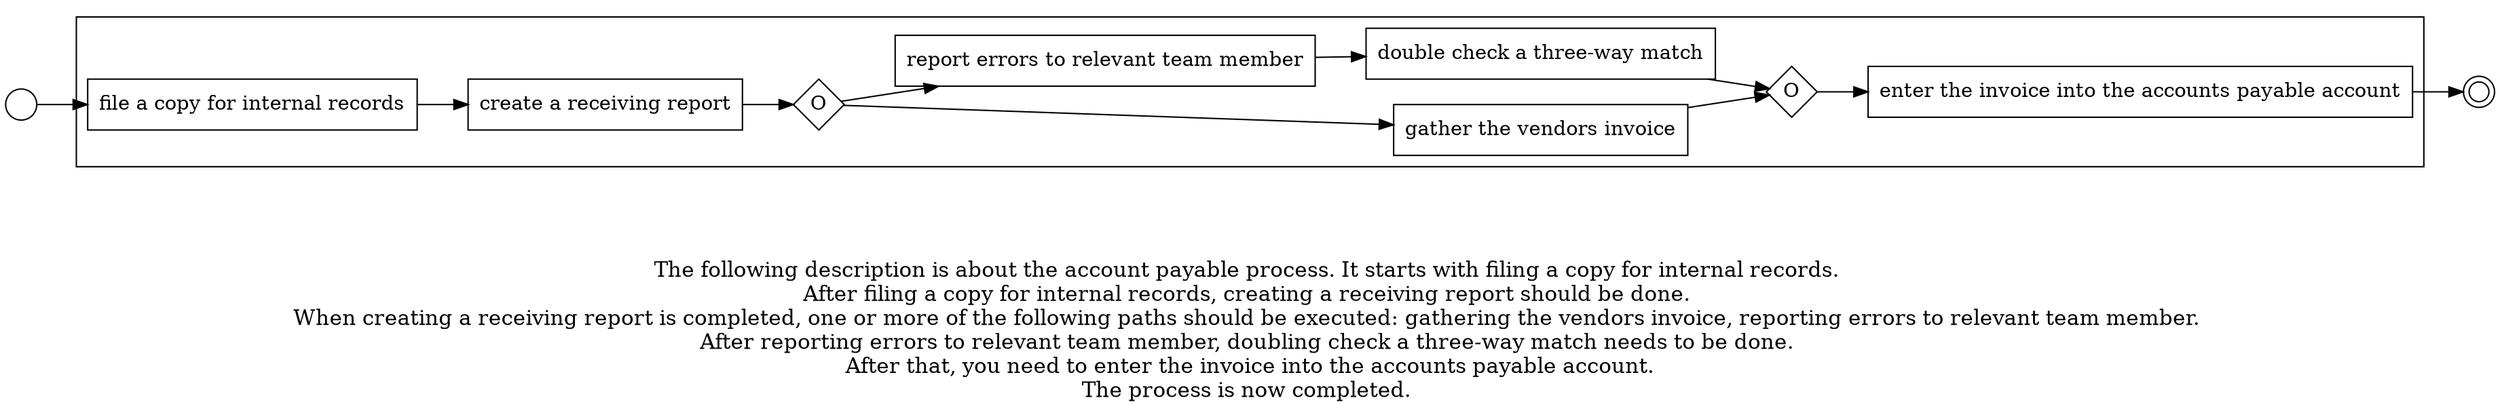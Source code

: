 digraph account_payable_process_187 {
	graph [rankdir=LR]
	START_NODE [label="" shape=circle width=0.3]
	subgraph CLUSTER_0 {
		"file a copy for internal records" [shape=box]
		"create a receiving report" [shape=box]
		"file a copy for internal records" -> "create a receiving report"
		"OR_SPLIT--3. Document validation_QUAW" [label=O fixedsize=true shape=diamond width=0.5]
		"create a receiving report" -> "OR_SPLIT--3. Document validation_QUAW"
		"gather the vendors invoice" [shape=box]
		"OR_SPLIT--3. Document validation_QUAW" -> "gather the vendors invoice"
		"report errors to relevant team member" [shape=box]
		"OR_SPLIT--3. Document validation_QUAW" -> "report errors to relevant team member"
		"double check a three-way match" [shape=box]
		"report errors to relevant team member" -> "double check a three-way match"
		"OR_JOIN--3. Document validation_QUAW" [label=O fixedsize=true shape=diamond width=0.5]
		"gather the vendors invoice" -> "OR_JOIN--3. Document validation_QUAW"
		"double check a three-way match" -> "OR_JOIN--3. Document validation_QUAW"
		"enter the invoice into the accounts payable account" [shape=box]
		"OR_JOIN--3. Document validation_QUAW" -> "enter the invoice into the accounts payable account"
	}
	START_NODE -> "file a copy for internal records"
	END_NODE [label="" shape=doublecircle width=0.2]
	"enter the invoice into the accounts payable account" -> END_NODE
	fontsize=15 label="\n\n
The following description is about the account payable process. It starts with filing a copy for internal records. 
After filing a copy for internal records, creating a receiving report should be done. 
When creating a receiving report is completed, one or more of the following paths should be executed: gathering the vendors invoice, reporting errors to relevant team member. 
After reporting errors to relevant team member, doubling check a three-way match needs to be done. 
After that, you need to enter the invoice into the accounts payable account.
The process is now completed. 
"
}
